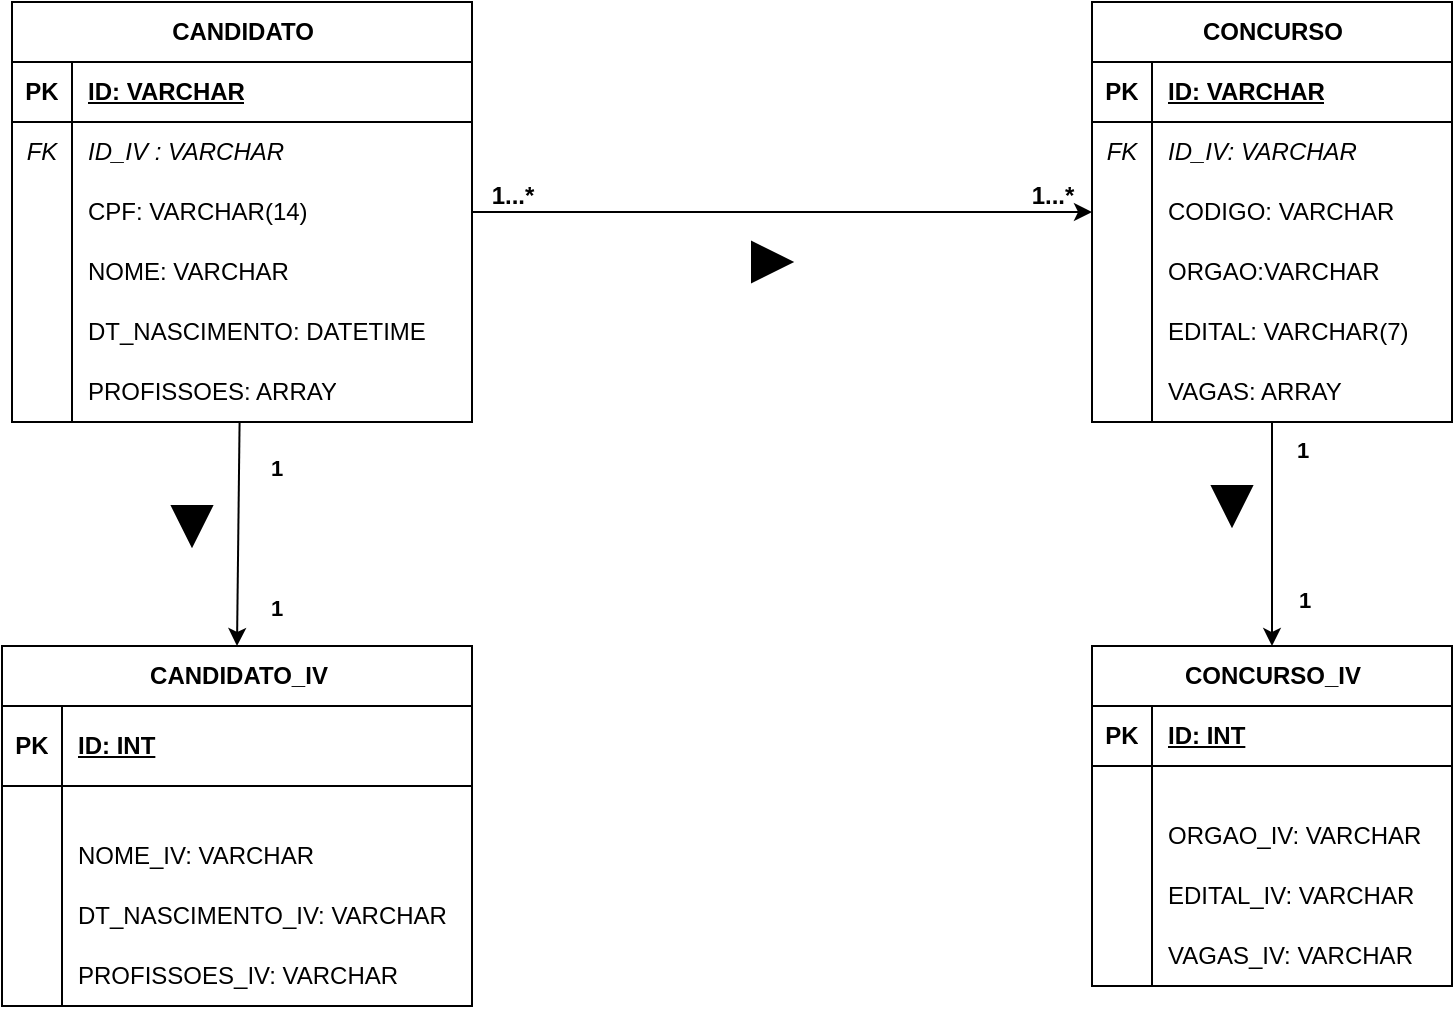 <mxfile>
    <diagram id="ohizPT70yqbWUT2Ml6nB" name="banco-de-dados">
        <mxGraphModel dx="1072" dy="352" grid="1" gridSize="10" guides="1" tooltips="1" connect="1" arrows="1" fold="1" page="1" pageScale="1" pageWidth="850" pageHeight="1100" math="0" shadow="0">
            <root>
                <mxCell id="0"/>
                <mxCell id="1" parent="0"/>
                <mxCell id="CD_IO6aVTqcDjQXK1RZW-70" style="edgeStyle=none;html=1;entryX=0.5;entryY=0;entryDx=0;entryDy=0;" parent="1" source="CD_IO6aVTqcDjQXK1RZW-1" target="CD_IO6aVTqcDjQXK1RZW-27" edge="1">
                    <mxGeometry relative="1" as="geometry"/>
                </mxCell>
                <mxCell id="CD_IO6aVTqcDjQXK1RZW-1" value="CANDIDATO" style="shape=table;startSize=30;container=1;collapsible=1;childLayout=tableLayout;fixedRows=1;rowLines=0;fontStyle=1;align=center;resizeLast=1;html=1;" parent="1" vertex="1">
                    <mxGeometry x="170" y="78" width="230" height="210" as="geometry"/>
                </mxCell>
                <mxCell id="CD_IO6aVTqcDjQXK1RZW-2" value="" style="shape=tableRow;horizontal=0;startSize=0;swimlaneHead=0;swimlaneBody=0;fillColor=none;collapsible=0;dropTarget=0;points=[[0,0.5],[1,0.5]];portConstraint=eastwest;top=0;left=0;right=0;bottom=1;" parent="CD_IO6aVTqcDjQXK1RZW-1" vertex="1">
                    <mxGeometry y="30" width="230" height="30" as="geometry"/>
                </mxCell>
                <mxCell id="CD_IO6aVTqcDjQXK1RZW-3" value="PK" style="shape=partialRectangle;connectable=0;fillColor=none;top=0;left=0;bottom=0;right=0;fontStyle=1;overflow=hidden;whiteSpace=wrap;html=1;" parent="CD_IO6aVTqcDjQXK1RZW-2" vertex="1">
                    <mxGeometry width="30" height="30" as="geometry">
                        <mxRectangle width="30" height="30" as="alternateBounds"/>
                    </mxGeometry>
                </mxCell>
                <mxCell id="CD_IO6aVTqcDjQXK1RZW-4" value="ID: VARCHAR" style="shape=partialRectangle;connectable=0;fillColor=none;top=0;left=0;bottom=0;right=0;align=left;spacingLeft=6;fontStyle=5;overflow=hidden;whiteSpace=wrap;html=1;" parent="CD_IO6aVTqcDjQXK1RZW-2" vertex="1">
                    <mxGeometry x="30" width="200" height="30" as="geometry">
                        <mxRectangle width="200" height="30" as="alternateBounds"/>
                    </mxGeometry>
                </mxCell>
                <mxCell id="CD_IO6aVTqcDjQXK1RZW-5" value="" style="shape=tableRow;horizontal=0;startSize=0;swimlaneHead=0;swimlaneBody=0;fillColor=none;collapsible=0;dropTarget=0;points=[[0,0.5],[1,0.5]];portConstraint=eastwest;top=0;left=0;right=0;bottom=0;" parent="CD_IO6aVTqcDjQXK1RZW-1" vertex="1">
                    <mxGeometry y="60" width="230" height="30" as="geometry"/>
                </mxCell>
                <mxCell id="CD_IO6aVTqcDjQXK1RZW-6" value="&lt;i&gt;FK&lt;/i&gt;" style="shape=partialRectangle;connectable=0;fillColor=none;top=0;left=0;bottom=0;right=0;editable=1;overflow=hidden;whiteSpace=wrap;html=1;" parent="CD_IO6aVTqcDjQXK1RZW-5" vertex="1">
                    <mxGeometry width="30" height="30" as="geometry">
                        <mxRectangle width="30" height="30" as="alternateBounds"/>
                    </mxGeometry>
                </mxCell>
                <mxCell id="CD_IO6aVTqcDjQXK1RZW-7" value="&lt;i&gt;ID_IV : VARCHAR&lt;/i&gt;" style="shape=partialRectangle;connectable=0;fillColor=none;top=0;left=0;bottom=0;right=0;align=left;spacingLeft=6;overflow=hidden;whiteSpace=wrap;html=1;" parent="CD_IO6aVTqcDjQXK1RZW-5" vertex="1">
                    <mxGeometry x="30" width="200" height="30" as="geometry">
                        <mxRectangle width="200" height="30" as="alternateBounds"/>
                    </mxGeometry>
                </mxCell>
                <mxCell id="CD_IO6aVTqcDjQXK1RZW-8" value="" style="shape=tableRow;horizontal=0;startSize=0;swimlaneHead=0;swimlaneBody=0;fillColor=none;collapsible=0;dropTarget=0;points=[[0,0.5],[1,0.5]];portConstraint=eastwest;top=0;left=0;right=0;bottom=0;" parent="CD_IO6aVTqcDjQXK1RZW-1" vertex="1">
                    <mxGeometry y="90" width="230" height="30" as="geometry"/>
                </mxCell>
                <mxCell id="CD_IO6aVTqcDjQXK1RZW-9" value="" style="shape=partialRectangle;connectable=0;fillColor=none;top=0;left=0;bottom=0;right=0;editable=1;overflow=hidden;whiteSpace=wrap;html=1;" parent="CD_IO6aVTqcDjQXK1RZW-8" vertex="1">
                    <mxGeometry width="30" height="30" as="geometry">
                        <mxRectangle width="30" height="30" as="alternateBounds"/>
                    </mxGeometry>
                </mxCell>
                <mxCell id="CD_IO6aVTqcDjQXK1RZW-10" value="CPF: VARCHAR(14)" style="shape=partialRectangle;connectable=0;fillColor=none;top=0;left=0;bottom=0;right=0;align=left;spacingLeft=6;overflow=hidden;whiteSpace=wrap;html=1;" parent="CD_IO6aVTqcDjQXK1RZW-8" vertex="1">
                    <mxGeometry x="30" width="200" height="30" as="geometry">
                        <mxRectangle width="200" height="30" as="alternateBounds"/>
                    </mxGeometry>
                </mxCell>
                <mxCell id="CD_IO6aVTqcDjQXK1RZW-11" value="" style="shape=tableRow;horizontal=0;startSize=0;swimlaneHead=0;swimlaneBody=0;fillColor=none;collapsible=0;dropTarget=0;points=[[0,0.5],[1,0.5]];portConstraint=eastwest;top=0;left=0;right=0;bottom=0;" parent="CD_IO6aVTqcDjQXK1RZW-1" vertex="1">
                    <mxGeometry y="120" width="230" height="30" as="geometry"/>
                </mxCell>
                <mxCell id="CD_IO6aVTqcDjQXK1RZW-12" value="" style="shape=partialRectangle;connectable=0;fillColor=none;top=0;left=0;bottom=0;right=0;editable=1;overflow=hidden;whiteSpace=wrap;html=1;" parent="CD_IO6aVTqcDjQXK1RZW-11" vertex="1">
                    <mxGeometry width="30" height="30" as="geometry">
                        <mxRectangle width="30" height="30" as="alternateBounds"/>
                    </mxGeometry>
                </mxCell>
                <mxCell id="CD_IO6aVTqcDjQXK1RZW-13" value="&lt;span style=&quot;color: rgb(0, 0, 0);&quot;&gt;NOME: VARCHAR&lt;/span&gt;" style="shape=partialRectangle;connectable=0;fillColor=none;top=0;left=0;bottom=0;right=0;align=left;spacingLeft=6;overflow=hidden;whiteSpace=wrap;html=1;" parent="CD_IO6aVTqcDjQXK1RZW-11" vertex="1">
                    <mxGeometry x="30" width="200" height="30" as="geometry">
                        <mxRectangle width="200" height="30" as="alternateBounds"/>
                    </mxGeometry>
                </mxCell>
                <mxCell id="CD_IO6aVTqcDjQXK1RZW-58" value="" style="shape=tableRow;horizontal=0;startSize=0;swimlaneHead=0;swimlaneBody=0;fillColor=none;collapsible=0;dropTarget=0;points=[[0,0.5],[1,0.5]];portConstraint=eastwest;top=0;left=0;right=0;bottom=0;" parent="CD_IO6aVTqcDjQXK1RZW-1" vertex="1">
                    <mxGeometry y="150" width="230" height="30" as="geometry"/>
                </mxCell>
                <mxCell id="CD_IO6aVTqcDjQXK1RZW-59" value="" style="shape=partialRectangle;connectable=0;fillColor=none;top=0;left=0;bottom=0;right=0;editable=1;overflow=hidden;whiteSpace=wrap;html=1;" parent="CD_IO6aVTqcDjQXK1RZW-58" vertex="1">
                    <mxGeometry width="30" height="30" as="geometry">
                        <mxRectangle width="30" height="30" as="alternateBounds"/>
                    </mxGeometry>
                </mxCell>
                <mxCell id="CD_IO6aVTqcDjQXK1RZW-60" value="&lt;span style=&quot;color: rgb(0, 0, 0);&quot;&gt;DT_NASCIMENTO: DATETIME&lt;/span&gt;" style="shape=partialRectangle;connectable=0;fillColor=none;top=0;left=0;bottom=0;right=0;align=left;spacingLeft=6;overflow=hidden;whiteSpace=wrap;html=1;" parent="CD_IO6aVTqcDjQXK1RZW-58" vertex="1">
                    <mxGeometry x="30" width="200" height="30" as="geometry">
                        <mxRectangle width="200" height="30" as="alternateBounds"/>
                    </mxGeometry>
                </mxCell>
                <mxCell id="Oq3WX_apa3y1WyrY_xcN-3" value="" style="shape=tableRow;horizontal=0;startSize=0;swimlaneHead=0;swimlaneBody=0;fillColor=none;collapsible=0;dropTarget=0;points=[[0,0.5],[1,0.5]];portConstraint=eastwest;top=0;left=0;right=0;bottom=0;" parent="CD_IO6aVTqcDjQXK1RZW-1" vertex="1">
                    <mxGeometry y="180" width="230" height="30" as="geometry"/>
                </mxCell>
                <mxCell id="Oq3WX_apa3y1WyrY_xcN-4" value="" style="shape=partialRectangle;connectable=0;fillColor=none;top=0;left=0;bottom=0;right=0;editable=1;overflow=hidden;whiteSpace=wrap;html=1;" parent="Oq3WX_apa3y1WyrY_xcN-3" vertex="1">
                    <mxGeometry width="30" height="30" as="geometry">
                        <mxRectangle width="30" height="30" as="alternateBounds"/>
                    </mxGeometry>
                </mxCell>
                <mxCell id="Oq3WX_apa3y1WyrY_xcN-5" value="&lt;span style=&quot;color: rgb(0, 0, 0);&quot;&gt;PROFISSOES: ARRAY&lt;/span&gt;" style="shape=partialRectangle;connectable=0;fillColor=none;top=0;left=0;bottom=0;right=0;align=left;spacingLeft=6;overflow=hidden;whiteSpace=wrap;html=1;" parent="Oq3WX_apa3y1WyrY_xcN-3" vertex="1">
                    <mxGeometry x="30" width="200" height="30" as="geometry">
                        <mxRectangle width="200" height="30" as="alternateBounds"/>
                    </mxGeometry>
                </mxCell>
                <mxCell id="CD_IO6aVTqcDjQXK1RZW-65" style="edgeStyle=none;html=1;entryX=0.5;entryY=0;entryDx=0;entryDy=0;" parent="1" source="CD_IO6aVTqcDjQXK1RZW-14" target="CD_IO6aVTqcDjQXK1RZW-40" edge="1">
                    <mxGeometry relative="1" as="geometry"/>
                </mxCell>
                <mxCell id="CD_IO6aVTqcDjQXK1RZW-66" value="&lt;b&gt;1&lt;/b&gt;" style="edgeLabel;html=1;align=center;verticalAlign=middle;resizable=0;points=[];" parent="CD_IO6aVTqcDjQXK1RZW-65" vertex="1" connectable="0">
                    <mxGeometry x="-0.748" relative="1" as="geometry">
                        <mxPoint x="15" as="offset"/>
                    </mxGeometry>
                </mxCell>
                <mxCell id="CD_IO6aVTqcDjQXK1RZW-14" value="CONCURSO" style="shape=table;startSize=30;container=1;collapsible=1;childLayout=tableLayout;fixedRows=1;rowLines=0;fontStyle=1;align=center;resizeLast=1;html=1;" parent="1" vertex="1">
                    <mxGeometry x="710" y="78" width="180" height="210" as="geometry"/>
                </mxCell>
                <mxCell id="CD_IO6aVTqcDjQXK1RZW-15" value="" style="shape=tableRow;horizontal=0;startSize=0;swimlaneHead=0;swimlaneBody=0;fillColor=none;collapsible=0;dropTarget=0;points=[[0,0.5],[1,0.5]];portConstraint=eastwest;top=0;left=0;right=0;bottom=1;" parent="CD_IO6aVTqcDjQXK1RZW-14" vertex="1">
                    <mxGeometry y="30" width="180" height="30" as="geometry"/>
                </mxCell>
                <mxCell id="CD_IO6aVTqcDjQXK1RZW-16" value="PK" style="shape=partialRectangle;connectable=0;fillColor=none;top=0;left=0;bottom=0;right=0;fontStyle=1;overflow=hidden;whiteSpace=wrap;html=1;" parent="CD_IO6aVTqcDjQXK1RZW-15" vertex="1">
                    <mxGeometry width="30" height="30" as="geometry">
                        <mxRectangle width="30" height="30" as="alternateBounds"/>
                    </mxGeometry>
                </mxCell>
                <mxCell id="CD_IO6aVTqcDjQXK1RZW-17" value="ID: VARCHAR" style="shape=partialRectangle;connectable=0;fillColor=none;top=0;left=0;bottom=0;right=0;align=left;spacingLeft=6;fontStyle=5;overflow=hidden;whiteSpace=wrap;html=1;" parent="CD_IO6aVTqcDjQXK1RZW-15" vertex="1">
                    <mxGeometry x="30" width="150" height="30" as="geometry">
                        <mxRectangle width="150" height="30" as="alternateBounds"/>
                    </mxGeometry>
                </mxCell>
                <mxCell id="CD_IO6aVTqcDjQXK1RZW-18" value="" style="shape=tableRow;horizontal=0;startSize=0;swimlaneHead=0;swimlaneBody=0;fillColor=none;collapsible=0;dropTarget=0;points=[[0,0.5],[1,0.5]];portConstraint=eastwest;top=0;left=0;right=0;bottom=0;" parent="CD_IO6aVTqcDjQXK1RZW-14" vertex="1">
                    <mxGeometry y="60" width="180" height="30" as="geometry"/>
                </mxCell>
                <mxCell id="CD_IO6aVTqcDjQXK1RZW-19" value="&lt;i&gt;FK&lt;/i&gt;" style="shape=partialRectangle;connectable=0;fillColor=none;top=0;left=0;bottom=0;right=0;editable=1;overflow=hidden;whiteSpace=wrap;html=1;" parent="CD_IO6aVTqcDjQXK1RZW-18" vertex="1">
                    <mxGeometry width="30" height="30" as="geometry">
                        <mxRectangle width="30" height="30" as="alternateBounds"/>
                    </mxGeometry>
                </mxCell>
                <mxCell id="CD_IO6aVTqcDjQXK1RZW-20" value="&lt;i&gt;ID_IV: VARCHAR&lt;/i&gt;" style="shape=partialRectangle;connectable=0;fillColor=none;top=0;left=0;bottom=0;right=0;align=left;spacingLeft=6;overflow=hidden;whiteSpace=wrap;html=1;" parent="CD_IO6aVTqcDjQXK1RZW-18" vertex="1">
                    <mxGeometry x="30" width="150" height="30" as="geometry">
                        <mxRectangle width="150" height="30" as="alternateBounds"/>
                    </mxGeometry>
                </mxCell>
                <mxCell id="CD_IO6aVTqcDjQXK1RZW-21" value="" style="shape=tableRow;horizontal=0;startSize=0;swimlaneHead=0;swimlaneBody=0;fillColor=none;collapsible=0;dropTarget=0;points=[[0,0.5],[1,0.5]];portConstraint=eastwest;top=0;left=0;right=0;bottom=0;" parent="CD_IO6aVTqcDjQXK1RZW-14" vertex="1">
                    <mxGeometry y="90" width="180" height="30" as="geometry"/>
                </mxCell>
                <mxCell id="CD_IO6aVTqcDjQXK1RZW-22" value="" style="shape=partialRectangle;connectable=0;fillColor=none;top=0;left=0;bottom=0;right=0;editable=1;overflow=hidden;whiteSpace=wrap;html=1;" parent="CD_IO6aVTqcDjQXK1RZW-21" vertex="1">
                    <mxGeometry width="30" height="30" as="geometry">
                        <mxRectangle width="30" height="30" as="alternateBounds"/>
                    </mxGeometry>
                </mxCell>
                <mxCell id="CD_IO6aVTqcDjQXK1RZW-23" value="CODIGO: VARCHAR" style="shape=partialRectangle;connectable=0;fillColor=none;top=0;left=0;bottom=0;right=0;align=left;spacingLeft=6;overflow=hidden;whiteSpace=wrap;html=1;" parent="CD_IO6aVTqcDjQXK1RZW-21" vertex="1">
                    <mxGeometry x="30" width="150" height="30" as="geometry">
                        <mxRectangle width="150" height="30" as="alternateBounds"/>
                    </mxGeometry>
                </mxCell>
                <mxCell id="CD_IO6aVTqcDjQXK1RZW-24" value="" style="shape=tableRow;horizontal=0;startSize=0;swimlaneHead=0;swimlaneBody=0;fillColor=none;collapsible=0;dropTarget=0;points=[[0,0.5],[1,0.5]];portConstraint=eastwest;top=0;left=0;right=0;bottom=0;" parent="CD_IO6aVTqcDjQXK1RZW-14" vertex="1">
                    <mxGeometry y="120" width="180" height="30" as="geometry"/>
                </mxCell>
                <mxCell id="CD_IO6aVTqcDjQXK1RZW-25" value="" style="shape=partialRectangle;connectable=0;fillColor=none;top=0;left=0;bottom=0;right=0;editable=1;overflow=hidden;whiteSpace=wrap;html=1;" parent="CD_IO6aVTqcDjQXK1RZW-24" vertex="1">
                    <mxGeometry width="30" height="30" as="geometry">
                        <mxRectangle width="30" height="30" as="alternateBounds"/>
                    </mxGeometry>
                </mxCell>
                <mxCell id="CD_IO6aVTqcDjQXK1RZW-26" value="ORGAO:VARCHAR" style="shape=partialRectangle;connectable=0;fillColor=none;top=0;left=0;bottom=0;right=0;align=left;spacingLeft=6;overflow=hidden;whiteSpace=wrap;html=1;" parent="CD_IO6aVTqcDjQXK1RZW-24" vertex="1">
                    <mxGeometry x="30" width="150" height="30" as="geometry">
                        <mxRectangle width="150" height="30" as="alternateBounds"/>
                    </mxGeometry>
                </mxCell>
                <mxCell id="CD_IO6aVTqcDjQXK1RZW-61" value="" style="shape=tableRow;horizontal=0;startSize=0;swimlaneHead=0;swimlaneBody=0;fillColor=none;collapsible=0;dropTarget=0;points=[[0,0.5],[1,0.5]];portConstraint=eastwest;top=0;left=0;right=0;bottom=0;" parent="CD_IO6aVTqcDjQXK1RZW-14" vertex="1">
                    <mxGeometry y="150" width="180" height="30" as="geometry"/>
                </mxCell>
                <mxCell id="CD_IO6aVTqcDjQXK1RZW-62" value="" style="shape=partialRectangle;connectable=0;fillColor=none;top=0;left=0;bottom=0;right=0;editable=1;overflow=hidden;whiteSpace=wrap;html=1;" parent="CD_IO6aVTqcDjQXK1RZW-61" vertex="1">
                    <mxGeometry width="30" height="30" as="geometry">
                        <mxRectangle width="30" height="30" as="alternateBounds"/>
                    </mxGeometry>
                </mxCell>
                <mxCell id="CD_IO6aVTqcDjQXK1RZW-63" value="&lt;span style=&quot;color: rgb(0, 0, 0);&quot;&gt;EDITAL: VARCHAR(7)&lt;/span&gt;" style="shape=partialRectangle;connectable=0;fillColor=none;top=0;left=0;bottom=0;right=0;align=left;spacingLeft=6;overflow=hidden;whiteSpace=wrap;html=1;" parent="CD_IO6aVTqcDjQXK1RZW-61" vertex="1">
                    <mxGeometry x="30" width="150" height="30" as="geometry">
                        <mxRectangle width="150" height="30" as="alternateBounds"/>
                    </mxGeometry>
                </mxCell>
                <mxCell id="Oq3WX_apa3y1WyrY_xcN-6" value="" style="shape=tableRow;horizontal=0;startSize=0;swimlaneHead=0;swimlaneBody=0;fillColor=none;collapsible=0;dropTarget=0;points=[[0,0.5],[1,0.5]];portConstraint=eastwest;top=0;left=0;right=0;bottom=0;" parent="CD_IO6aVTqcDjQXK1RZW-14" vertex="1">
                    <mxGeometry y="180" width="180" height="30" as="geometry"/>
                </mxCell>
                <mxCell id="Oq3WX_apa3y1WyrY_xcN-7" value="" style="shape=partialRectangle;connectable=0;fillColor=none;top=0;left=0;bottom=0;right=0;editable=1;overflow=hidden;whiteSpace=wrap;html=1;" parent="Oq3WX_apa3y1WyrY_xcN-6" vertex="1">
                    <mxGeometry width="30" height="30" as="geometry">
                        <mxRectangle width="30" height="30" as="alternateBounds"/>
                    </mxGeometry>
                </mxCell>
                <mxCell id="Oq3WX_apa3y1WyrY_xcN-8" value="&lt;span style=&quot;color: rgb(0, 0, 0);&quot;&gt;VAGAS: ARRAY&lt;/span&gt;" style="shape=partialRectangle;connectable=0;fillColor=none;top=0;left=0;bottom=0;right=0;align=left;spacingLeft=6;overflow=hidden;whiteSpace=wrap;html=1;" parent="Oq3WX_apa3y1WyrY_xcN-6" vertex="1">
                    <mxGeometry x="30" width="150" height="30" as="geometry">
                        <mxRectangle width="150" height="30" as="alternateBounds"/>
                    </mxGeometry>
                </mxCell>
                <mxCell id="CD_IO6aVTqcDjQXK1RZW-27" value="CANDIDATO_IV" style="shape=table;startSize=30;container=1;collapsible=1;childLayout=tableLayout;fixedRows=1;rowLines=0;fontStyle=1;align=center;resizeLast=1;html=1;" parent="1" vertex="1">
                    <mxGeometry x="165" y="400" width="235" height="180" as="geometry"/>
                </mxCell>
                <mxCell id="CD_IO6aVTqcDjQXK1RZW-28" value="" style="shape=tableRow;horizontal=0;startSize=0;swimlaneHead=0;swimlaneBody=0;fillColor=none;collapsible=0;dropTarget=0;points=[[0,0.5],[1,0.5]];portConstraint=eastwest;top=0;left=0;right=0;bottom=1;" parent="CD_IO6aVTqcDjQXK1RZW-27" vertex="1">
                    <mxGeometry y="30" width="235" height="40" as="geometry"/>
                </mxCell>
                <mxCell id="CD_IO6aVTqcDjQXK1RZW-29" value="PK" style="shape=partialRectangle;connectable=0;fillColor=none;top=0;left=0;bottom=0;right=0;fontStyle=1;overflow=hidden;whiteSpace=wrap;html=1;" parent="CD_IO6aVTqcDjQXK1RZW-28" vertex="1">
                    <mxGeometry width="30" height="40" as="geometry">
                        <mxRectangle width="30" height="40" as="alternateBounds"/>
                    </mxGeometry>
                </mxCell>
                <mxCell id="CD_IO6aVTqcDjQXK1RZW-30" value="ID: INT" style="shape=partialRectangle;connectable=0;fillColor=none;top=0;left=0;bottom=0;right=0;align=left;spacingLeft=6;fontStyle=5;overflow=hidden;whiteSpace=wrap;html=1;" parent="CD_IO6aVTqcDjQXK1RZW-28" vertex="1">
                    <mxGeometry x="30" width="205" height="40" as="geometry">
                        <mxRectangle width="205" height="40" as="alternateBounds"/>
                    </mxGeometry>
                </mxCell>
                <mxCell id="CD_IO6aVTqcDjQXK1RZW-31" value="" style="shape=tableRow;horizontal=0;startSize=0;swimlaneHead=0;swimlaneBody=0;fillColor=none;collapsible=0;dropTarget=0;points=[[0,0.5],[1,0.5]];portConstraint=eastwest;top=0;left=0;right=0;bottom=0;" parent="CD_IO6aVTqcDjQXK1RZW-27" vertex="1">
                    <mxGeometry y="70" width="235" height="20" as="geometry"/>
                </mxCell>
                <mxCell id="CD_IO6aVTqcDjQXK1RZW-32" value="" style="shape=partialRectangle;connectable=0;fillColor=none;top=0;left=0;bottom=0;right=0;editable=1;overflow=hidden;whiteSpace=wrap;html=1;" parent="CD_IO6aVTqcDjQXK1RZW-31" vertex="1">
                    <mxGeometry width="30" height="20" as="geometry">
                        <mxRectangle width="30" height="20" as="alternateBounds"/>
                    </mxGeometry>
                </mxCell>
                <mxCell id="CD_IO6aVTqcDjQXK1RZW-33" value="" style="shape=partialRectangle;connectable=0;fillColor=none;top=0;left=0;bottom=0;right=0;align=left;spacingLeft=6;overflow=hidden;whiteSpace=wrap;html=1;" parent="CD_IO6aVTqcDjQXK1RZW-31" vertex="1">
                    <mxGeometry x="30" width="205" height="20" as="geometry">
                        <mxRectangle width="205" height="20" as="alternateBounds"/>
                    </mxGeometry>
                </mxCell>
                <mxCell id="CD_IO6aVTqcDjQXK1RZW-34" value="" style="shape=tableRow;horizontal=0;startSize=0;swimlaneHead=0;swimlaneBody=0;fillColor=none;collapsible=0;dropTarget=0;points=[[0,0.5],[1,0.5]];portConstraint=eastwest;top=0;left=0;right=0;bottom=0;" parent="CD_IO6aVTqcDjQXK1RZW-27" vertex="1">
                    <mxGeometry y="90" width="235" height="30" as="geometry"/>
                </mxCell>
                <mxCell id="CD_IO6aVTqcDjQXK1RZW-35" value="" style="shape=partialRectangle;connectable=0;fillColor=none;top=0;left=0;bottom=0;right=0;editable=1;overflow=hidden;whiteSpace=wrap;html=1;" parent="CD_IO6aVTqcDjQXK1RZW-34" vertex="1">
                    <mxGeometry width="30" height="30" as="geometry">
                        <mxRectangle width="30" height="30" as="alternateBounds"/>
                    </mxGeometry>
                </mxCell>
                <mxCell id="CD_IO6aVTqcDjQXK1RZW-36" value="NOME_IV: VARCHAR" style="shape=partialRectangle;connectable=0;fillColor=none;top=0;left=0;bottom=0;right=0;align=left;spacingLeft=6;overflow=hidden;whiteSpace=wrap;html=1;" parent="CD_IO6aVTqcDjQXK1RZW-34" vertex="1">
                    <mxGeometry x="30" width="205" height="30" as="geometry">
                        <mxRectangle width="205" height="30" as="alternateBounds"/>
                    </mxGeometry>
                </mxCell>
                <mxCell id="CD_IO6aVTqcDjQXK1RZW-37" value="" style="shape=tableRow;horizontal=0;startSize=0;swimlaneHead=0;swimlaneBody=0;fillColor=none;collapsible=0;dropTarget=0;points=[[0,0.5],[1,0.5]];portConstraint=eastwest;top=0;left=0;right=0;bottom=0;" parent="CD_IO6aVTqcDjQXK1RZW-27" vertex="1">
                    <mxGeometry y="120" width="235" height="30" as="geometry"/>
                </mxCell>
                <mxCell id="CD_IO6aVTqcDjQXK1RZW-38" value="" style="shape=partialRectangle;connectable=0;fillColor=none;top=0;left=0;bottom=0;right=0;editable=1;overflow=hidden;whiteSpace=wrap;html=1;" parent="CD_IO6aVTqcDjQXK1RZW-37" vertex="1">
                    <mxGeometry width="30" height="30" as="geometry">
                        <mxRectangle width="30" height="30" as="alternateBounds"/>
                    </mxGeometry>
                </mxCell>
                <mxCell id="CD_IO6aVTqcDjQXK1RZW-39" value="DT_NASCIMENTO_IV: VARCHAR" style="shape=partialRectangle;connectable=0;fillColor=none;top=0;left=0;bottom=0;right=0;align=left;spacingLeft=6;overflow=hidden;whiteSpace=wrap;html=1;" parent="CD_IO6aVTqcDjQXK1RZW-37" vertex="1">
                    <mxGeometry x="30" width="205" height="30" as="geometry">
                        <mxRectangle width="205" height="30" as="alternateBounds"/>
                    </mxGeometry>
                </mxCell>
                <mxCell id="Oq3WX_apa3y1WyrY_xcN-15" value="" style="shape=tableRow;horizontal=0;startSize=0;swimlaneHead=0;swimlaneBody=0;fillColor=none;collapsible=0;dropTarget=0;points=[[0,0.5],[1,0.5]];portConstraint=eastwest;top=0;left=0;right=0;bottom=0;" parent="CD_IO6aVTqcDjQXK1RZW-27" vertex="1">
                    <mxGeometry y="150" width="235" height="30" as="geometry"/>
                </mxCell>
                <mxCell id="Oq3WX_apa3y1WyrY_xcN-16" value="" style="shape=partialRectangle;connectable=0;fillColor=none;top=0;left=0;bottom=0;right=0;editable=1;overflow=hidden;whiteSpace=wrap;html=1;" parent="Oq3WX_apa3y1WyrY_xcN-15" vertex="1">
                    <mxGeometry width="30" height="30" as="geometry">
                        <mxRectangle width="30" height="30" as="alternateBounds"/>
                    </mxGeometry>
                </mxCell>
                <mxCell id="Oq3WX_apa3y1WyrY_xcN-17" value="PROFISSOES_IV: VARCHAR" style="shape=partialRectangle;connectable=0;fillColor=none;top=0;left=0;bottom=0;right=0;align=left;spacingLeft=6;overflow=hidden;whiteSpace=wrap;html=1;" parent="Oq3WX_apa3y1WyrY_xcN-15" vertex="1">
                    <mxGeometry x="30" width="205" height="30" as="geometry">
                        <mxRectangle width="205" height="30" as="alternateBounds"/>
                    </mxGeometry>
                </mxCell>
                <mxCell id="CD_IO6aVTqcDjQXK1RZW-40" value="CONCURSO_IV" style="shape=table;startSize=30;container=1;collapsible=1;childLayout=tableLayout;fixedRows=1;rowLines=0;fontStyle=1;align=center;resizeLast=1;html=1;" parent="1" vertex="1">
                    <mxGeometry x="710" y="400" width="180" height="170" as="geometry"/>
                </mxCell>
                <mxCell id="CD_IO6aVTqcDjQXK1RZW-41" value="" style="shape=tableRow;horizontal=0;startSize=0;swimlaneHead=0;swimlaneBody=0;fillColor=none;collapsible=0;dropTarget=0;points=[[0,0.5],[1,0.5]];portConstraint=eastwest;top=0;left=0;right=0;bottom=1;" parent="CD_IO6aVTqcDjQXK1RZW-40" vertex="1">
                    <mxGeometry y="30" width="180" height="30" as="geometry"/>
                </mxCell>
                <mxCell id="CD_IO6aVTqcDjQXK1RZW-42" value="PK" style="shape=partialRectangle;connectable=0;fillColor=none;top=0;left=0;bottom=0;right=0;fontStyle=1;overflow=hidden;whiteSpace=wrap;html=1;" parent="CD_IO6aVTqcDjQXK1RZW-41" vertex="1">
                    <mxGeometry width="30" height="30" as="geometry">
                        <mxRectangle width="30" height="30" as="alternateBounds"/>
                    </mxGeometry>
                </mxCell>
                <mxCell id="CD_IO6aVTqcDjQXK1RZW-43" value="ID: INT" style="shape=partialRectangle;connectable=0;fillColor=none;top=0;left=0;bottom=0;right=0;align=left;spacingLeft=6;fontStyle=5;overflow=hidden;whiteSpace=wrap;html=1;" parent="CD_IO6aVTqcDjQXK1RZW-41" vertex="1">
                    <mxGeometry x="30" width="150" height="30" as="geometry">
                        <mxRectangle width="150" height="30" as="alternateBounds"/>
                    </mxGeometry>
                </mxCell>
                <mxCell id="CD_IO6aVTqcDjQXK1RZW-44" value="" style="shape=tableRow;horizontal=0;startSize=0;swimlaneHead=0;swimlaneBody=0;fillColor=none;collapsible=0;dropTarget=0;points=[[0,0.5],[1,0.5]];portConstraint=eastwest;top=0;left=0;right=0;bottom=0;" parent="CD_IO6aVTqcDjQXK1RZW-40" vertex="1">
                    <mxGeometry y="60" width="180" height="20" as="geometry"/>
                </mxCell>
                <mxCell id="CD_IO6aVTqcDjQXK1RZW-45" value="" style="shape=partialRectangle;connectable=0;fillColor=none;top=0;left=0;bottom=0;right=0;editable=1;overflow=hidden;whiteSpace=wrap;html=1;" parent="CD_IO6aVTqcDjQXK1RZW-44" vertex="1">
                    <mxGeometry width="30" height="20" as="geometry">
                        <mxRectangle width="30" height="20" as="alternateBounds"/>
                    </mxGeometry>
                </mxCell>
                <mxCell id="CD_IO6aVTqcDjQXK1RZW-46" value="" style="shape=partialRectangle;connectable=0;fillColor=none;top=0;left=0;bottom=0;right=0;align=left;spacingLeft=6;overflow=hidden;whiteSpace=wrap;html=1;" parent="CD_IO6aVTqcDjQXK1RZW-44" vertex="1">
                    <mxGeometry x="30" width="150" height="20" as="geometry">
                        <mxRectangle width="150" height="20" as="alternateBounds"/>
                    </mxGeometry>
                </mxCell>
                <mxCell id="CD_IO6aVTqcDjQXK1RZW-50" value="" style="shape=tableRow;horizontal=0;startSize=0;swimlaneHead=0;swimlaneBody=0;fillColor=none;collapsible=0;dropTarget=0;points=[[0,0.5],[1,0.5]];portConstraint=eastwest;top=0;left=0;right=0;bottom=0;" parent="CD_IO6aVTqcDjQXK1RZW-40" vertex="1">
                    <mxGeometry y="80" width="180" height="30" as="geometry"/>
                </mxCell>
                <mxCell id="CD_IO6aVTqcDjQXK1RZW-51" value="" style="shape=partialRectangle;connectable=0;fillColor=none;top=0;left=0;bottom=0;right=0;editable=1;overflow=hidden;whiteSpace=wrap;html=1;" parent="CD_IO6aVTqcDjQXK1RZW-50" vertex="1">
                    <mxGeometry width="30" height="30" as="geometry">
                        <mxRectangle width="30" height="30" as="alternateBounds"/>
                    </mxGeometry>
                </mxCell>
                <mxCell id="CD_IO6aVTqcDjQXK1RZW-52" value="ORGAO_IV: VARCHAR" style="shape=partialRectangle;connectable=0;fillColor=none;top=0;left=0;bottom=0;right=0;align=left;spacingLeft=6;overflow=hidden;whiteSpace=wrap;html=1;" parent="CD_IO6aVTqcDjQXK1RZW-50" vertex="1">
                    <mxGeometry x="30" width="150" height="30" as="geometry">
                        <mxRectangle width="150" height="30" as="alternateBounds"/>
                    </mxGeometry>
                </mxCell>
                <mxCell id="CD_IO6aVTqcDjQXK1RZW-47" value="" style="shape=tableRow;horizontal=0;startSize=0;swimlaneHead=0;swimlaneBody=0;fillColor=none;collapsible=0;dropTarget=0;points=[[0,0.5],[1,0.5]];portConstraint=eastwest;top=0;left=0;right=0;bottom=0;" parent="CD_IO6aVTqcDjQXK1RZW-40" vertex="1">
                    <mxGeometry y="110" width="180" height="30" as="geometry"/>
                </mxCell>
                <mxCell id="CD_IO6aVTqcDjQXK1RZW-48" value="" style="shape=partialRectangle;connectable=0;fillColor=none;top=0;left=0;bottom=0;right=0;editable=1;overflow=hidden;whiteSpace=wrap;html=1;" parent="CD_IO6aVTqcDjQXK1RZW-47" vertex="1">
                    <mxGeometry width="30" height="30" as="geometry">
                        <mxRectangle width="30" height="30" as="alternateBounds"/>
                    </mxGeometry>
                </mxCell>
                <mxCell id="CD_IO6aVTqcDjQXK1RZW-49" value="EDITAL_IV: VARCHAR" style="shape=partialRectangle;connectable=0;fillColor=none;top=0;left=0;bottom=0;right=0;align=left;spacingLeft=6;overflow=hidden;whiteSpace=wrap;html=1;" parent="CD_IO6aVTqcDjQXK1RZW-47" vertex="1">
                    <mxGeometry x="30" width="150" height="30" as="geometry">
                        <mxRectangle width="150" height="30" as="alternateBounds"/>
                    </mxGeometry>
                </mxCell>
                <mxCell id="Oq3WX_apa3y1WyrY_xcN-24" value="" style="shape=tableRow;horizontal=0;startSize=0;swimlaneHead=0;swimlaneBody=0;fillColor=none;collapsible=0;dropTarget=0;points=[[0,0.5],[1,0.5]];portConstraint=eastwest;top=0;left=0;right=0;bottom=0;" parent="CD_IO6aVTqcDjQXK1RZW-40" vertex="1">
                    <mxGeometry y="140" width="180" height="30" as="geometry"/>
                </mxCell>
                <mxCell id="Oq3WX_apa3y1WyrY_xcN-25" value="" style="shape=partialRectangle;connectable=0;fillColor=none;top=0;left=0;bottom=0;right=0;editable=1;overflow=hidden;whiteSpace=wrap;html=1;" parent="Oq3WX_apa3y1WyrY_xcN-24" vertex="1">
                    <mxGeometry width="30" height="30" as="geometry">
                        <mxRectangle width="30" height="30" as="alternateBounds"/>
                    </mxGeometry>
                </mxCell>
                <mxCell id="Oq3WX_apa3y1WyrY_xcN-26" value="VAGAS_IV: VARCHAR" style="shape=partialRectangle;connectable=0;fillColor=none;top=0;left=0;bottom=0;right=0;align=left;spacingLeft=6;overflow=hidden;whiteSpace=wrap;html=1;" parent="Oq3WX_apa3y1WyrY_xcN-24" vertex="1">
                    <mxGeometry x="30" width="150" height="30" as="geometry">
                        <mxRectangle width="150" height="30" as="alternateBounds"/>
                    </mxGeometry>
                </mxCell>
                <mxCell id="CD_IO6aVTqcDjQXK1RZW-67" value="&lt;b&gt;1&lt;/b&gt;" style="edgeLabel;html=1;align=center;verticalAlign=middle;resizable=0;points=[];" parent="1" vertex="1" connectable="0">
                    <mxGeometry x="816" y="377" as="geometry"/>
                </mxCell>
                <mxCell id="CD_IO6aVTqcDjQXK1RZW-69" value="&lt;b&gt;1&lt;/b&gt;" style="edgeLabel;html=1;align=center;verticalAlign=middle;resizable=0;points=[];" parent="1" vertex="1" connectable="0">
                    <mxGeometry x="760" y="340" as="geometry">
                        <mxPoint x="-458" y="-29" as="offset"/>
                    </mxGeometry>
                </mxCell>
                <mxCell id="CD_IO6aVTqcDjQXK1RZW-71" value="&lt;b&gt;1&lt;/b&gt;" style="edgeLabel;html=1;align=center;verticalAlign=middle;resizable=0;points=[];" parent="1" vertex="1" connectable="0">
                    <mxGeometry x="760" y="410" as="geometry">
                        <mxPoint x="-458" y="-29" as="offset"/>
                    </mxGeometry>
                </mxCell>
                <mxCell id="CD_IO6aVTqcDjQXK1RZW-72" style="edgeStyle=none;html=1;entryX=0;entryY=0.5;entryDx=0;entryDy=0;" parent="1" source="CD_IO6aVTqcDjQXK1RZW-8" target="CD_IO6aVTqcDjQXK1RZW-21" edge="1">
                    <mxGeometry relative="1" as="geometry"/>
                </mxCell>
                <mxCell id="CD_IO6aVTqcDjQXK1RZW-73" value="&lt;b&gt;1...*&lt;/b&gt;" style="text;html=1;align=center;verticalAlign=middle;resizable=0;points=[];autosize=1;strokeColor=none;fillColor=none;" parent="1" vertex="1">
                    <mxGeometry x="400" y="160" width="40" height="30" as="geometry"/>
                </mxCell>
                <mxCell id="CD_IO6aVTqcDjQXK1RZW-74" value="&lt;b&gt;1...*&lt;/b&gt;" style="text;html=1;align=center;verticalAlign=middle;resizable=0;points=[];autosize=1;strokeColor=none;fillColor=none;" parent="1" vertex="1">
                    <mxGeometry x="670" y="160" width="40" height="30" as="geometry"/>
                </mxCell>
                <mxCell id="CD_IO6aVTqcDjQXK1RZW-76" value="" style="html=1;shadow=0;dashed=0;align=center;verticalAlign=middle;shape=mxgraph.arrows2.arrow;dy=0.6;dx=40;notch=0;fillColor=#000000;" parent="1" vertex="1">
                    <mxGeometry x="540" y="198" width="20" height="20" as="geometry"/>
                </mxCell>
                <mxCell id="CD_IO6aVTqcDjQXK1RZW-78" value="" style="html=1;shadow=0;dashed=0;align=center;verticalAlign=middle;shape=mxgraph.arrows2.arrow;dy=0.6;dx=40;notch=0;fillColor=#000000;rotation=90;" parent="1" vertex="1">
                    <mxGeometry x="250" y="330" width="20" height="20" as="geometry"/>
                </mxCell>
                <mxCell id="CD_IO6aVTqcDjQXK1RZW-80" value="" style="html=1;shadow=0;dashed=0;align=center;verticalAlign=middle;shape=mxgraph.arrows2.arrow;dy=0.6;dx=40;notch=0;fillColor=#000000;rotation=90;" parent="1" vertex="1">
                    <mxGeometry x="770" y="320" width="20" height="20" as="geometry"/>
                </mxCell>
            </root>
        </mxGraphModel>
    </diagram>
</mxfile>